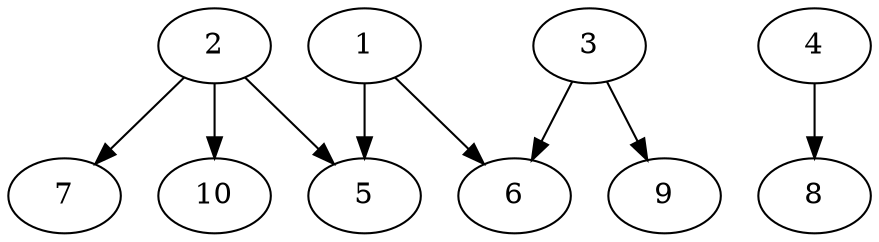 // DAG automatically generated by daggen at Thu Oct  3 13:58:04 2019
// ./daggen --dot -n 10 --ccr 0.3 --fat 0.7 --regular 0.5 --density 0.5 --mindata 5242880 --maxdata 52428800 
digraph G {
  1 [size="118958080", alpha="0.15", expect_size="35687424"] 
  1 -> 5 [size ="35687424"]
  1 -> 6 [size ="35687424"]
  2 [size="99498667", alpha="0.10", expect_size="29849600"] 
  2 -> 5 [size ="29849600"]
  2 -> 7 [size ="29849600"]
  2 -> 10 [size ="29849600"]
  3 [size="68908373", alpha="0.12", expect_size="20672512"] 
  3 -> 6 [size ="20672512"]
  3 -> 9 [size ="20672512"]
  4 [size="17595733", alpha="0.08", expect_size="5278720"] 
  4 -> 8 [size ="5278720"]
  5 [size="97372160", alpha="0.14", expect_size="29211648"] 
  6 [size="27432960", alpha="0.02", expect_size="8229888"] 
  7 [size="85227520", alpha="0.15", expect_size="25568256"] 
  8 [size="25262080", alpha="0.13", expect_size="7578624"] 
  9 [size="65078613", alpha="0.10", expect_size="19523584"] 
  10 [size="115486720", alpha="0.18", expect_size="34646016"] 
}
